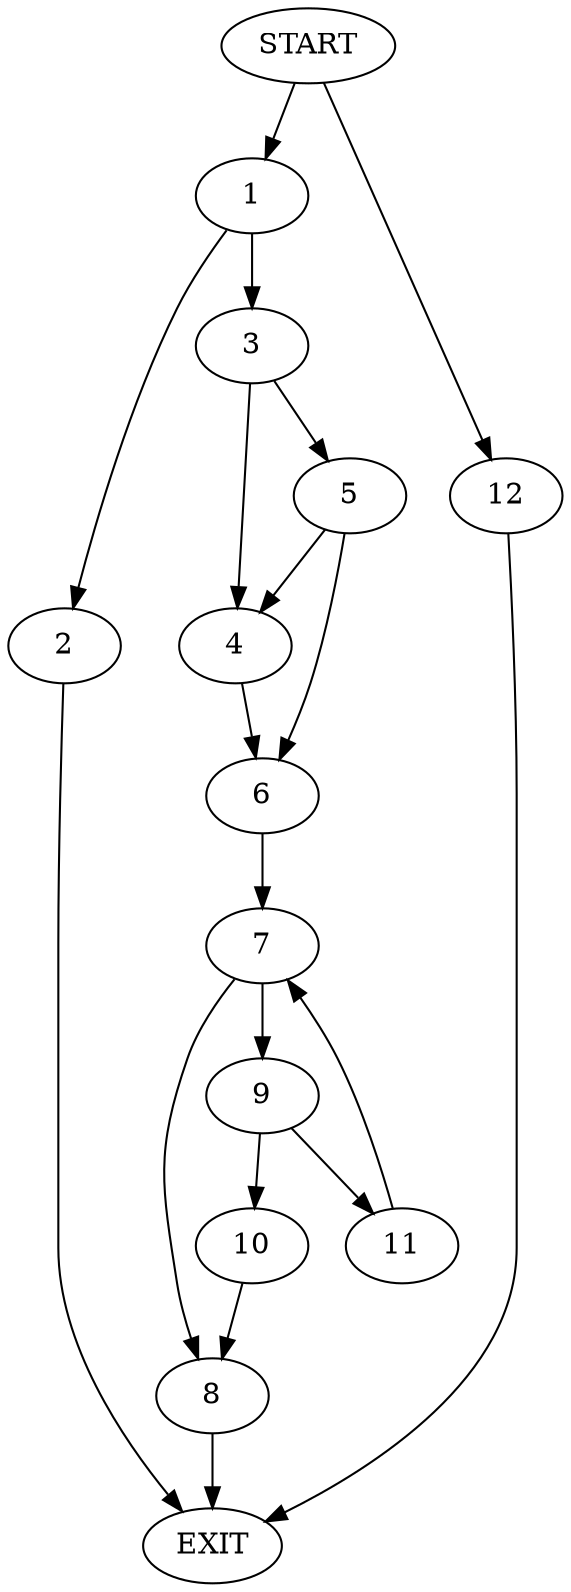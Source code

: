 digraph {
0 [label="START"]
13 [label="EXIT"]
0 -> 1
1 -> 2
1 -> 3
3 -> 4
3 -> 5
2 -> 13
4 -> 6
5 -> 4
5 -> 6
6 -> 7
7 -> 8
7 -> 9
9 -> 10
9 -> 11
8 -> 13
11 -> 7
10 -> 8
0 -> 12
12 -> 13
}
